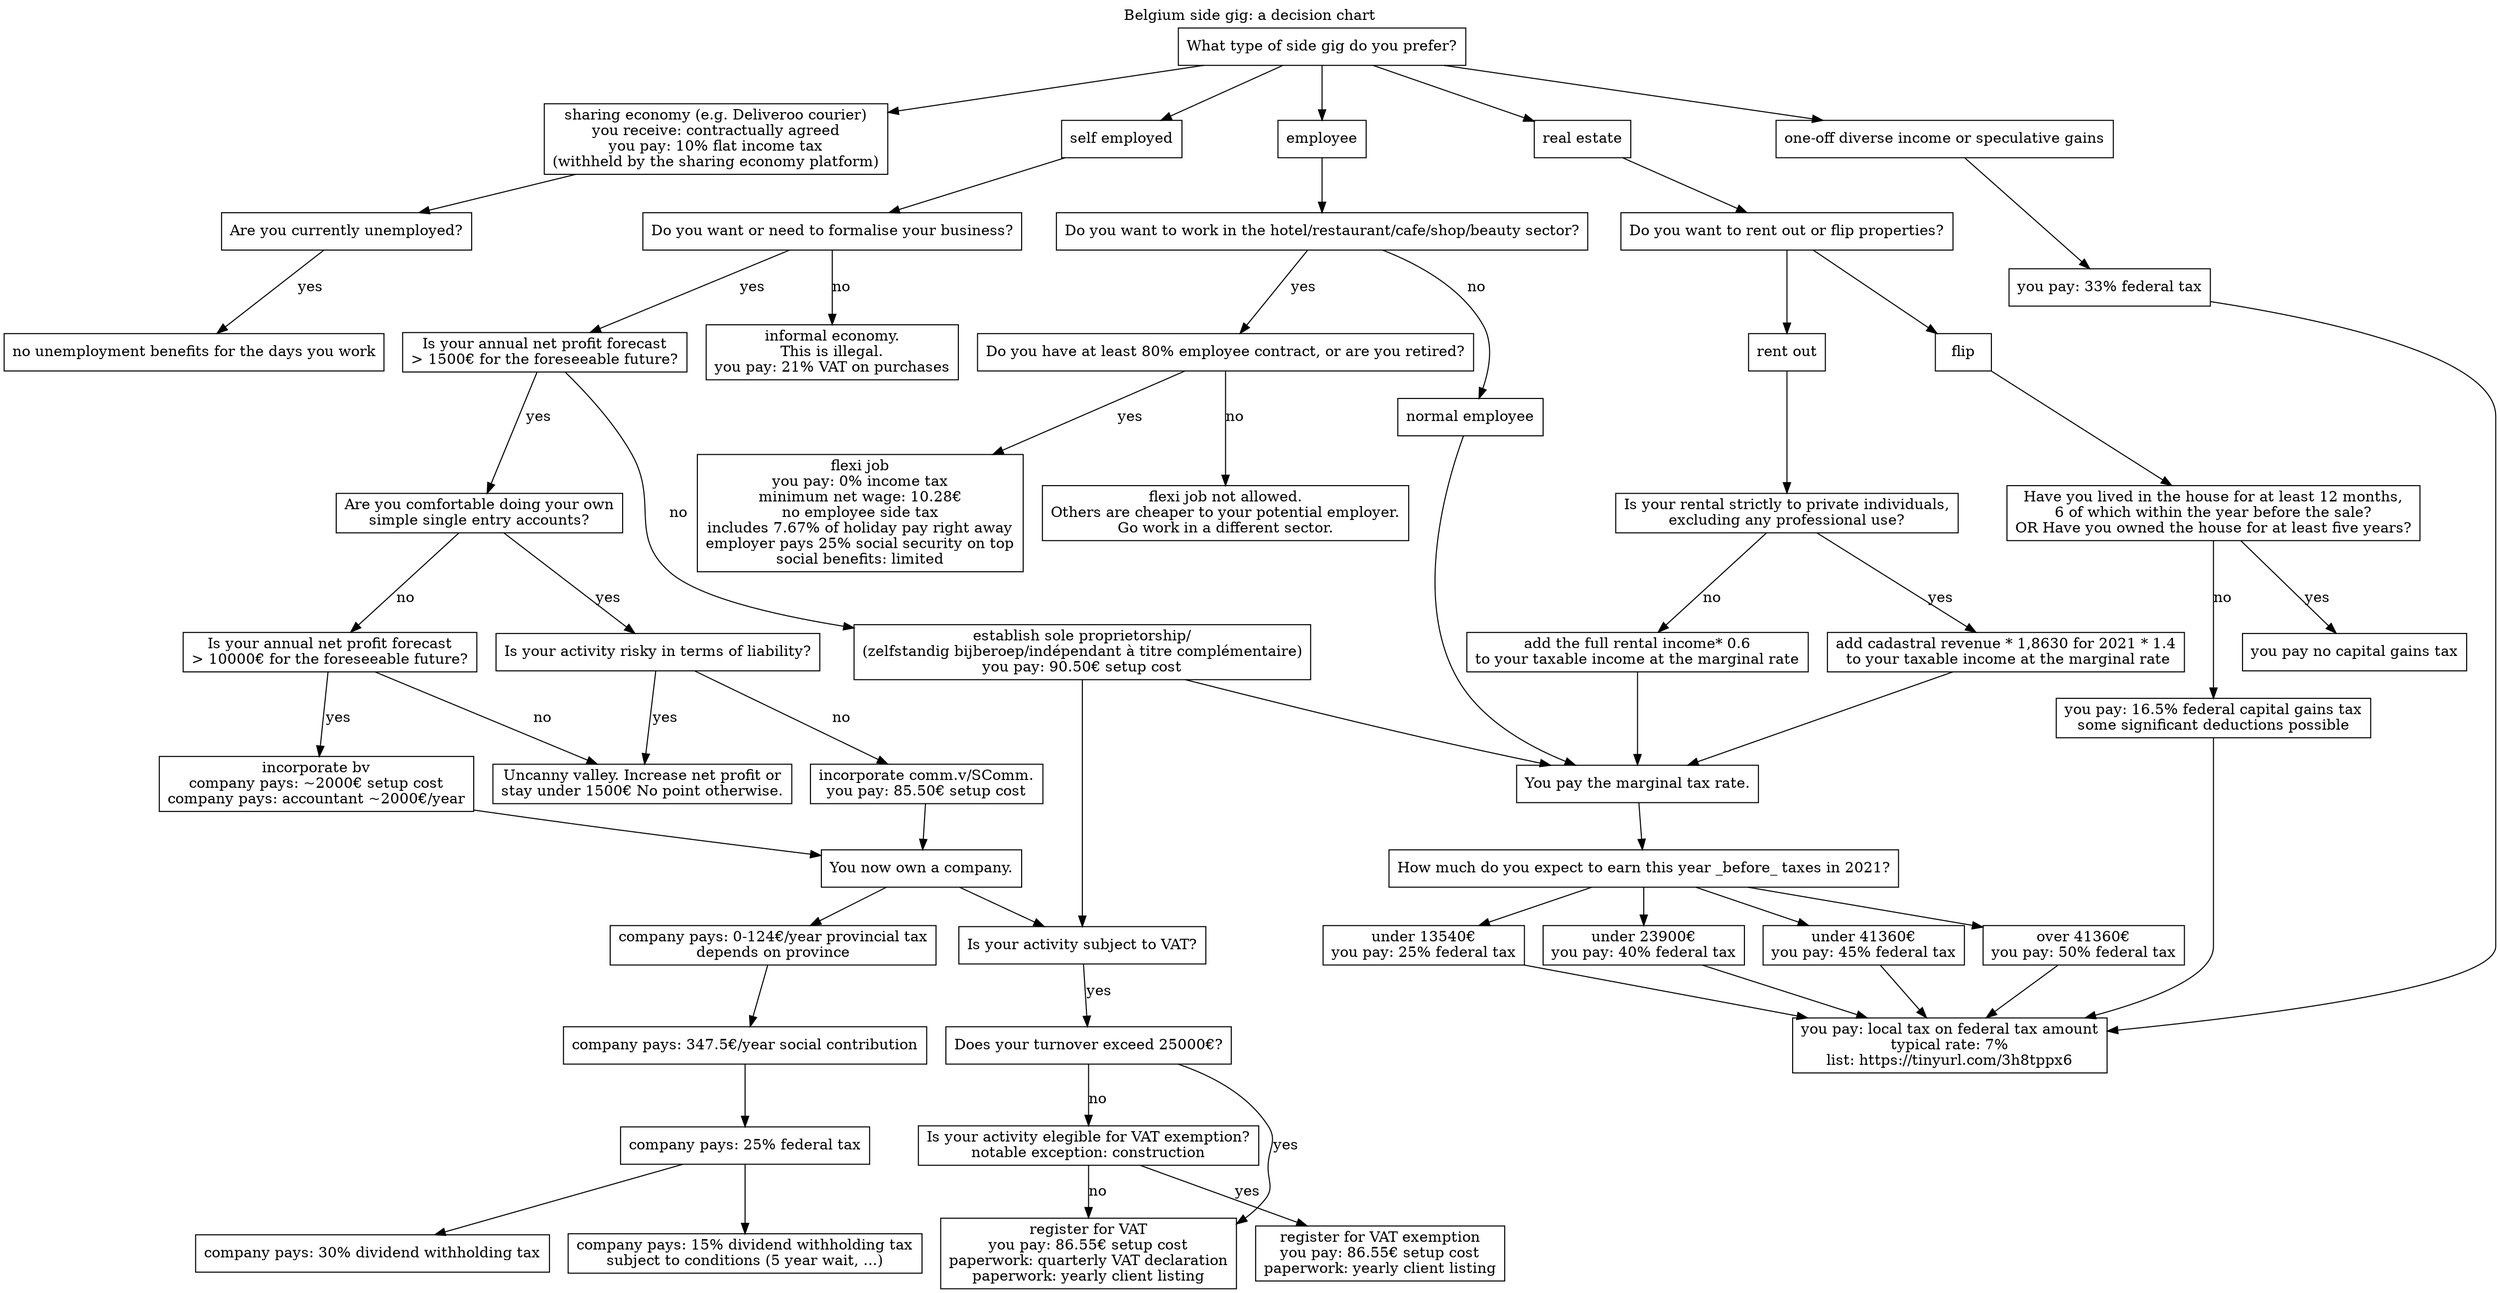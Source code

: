 digraph G {
  labelloc="t";
  label="Belgium side gig: a decision chart";
  
  node [shape=box];
  
  q_status[label="What type of side gig do you prefer?"];


  // Employee   
  q_flexi_job[label="Do you want to work in the hotel/restaurant/cafe/shop/beauty sector?"]
  q_flexi_job_condition[label="Do you have at least 80% employee contract, or are you retired?"]
  flexi_job[label="flexi job\nyou pay: 0% income tax\nminimum net wage: 10.28€\nno employee side tax\nincludes 7.67% of holiday pay right away\nemployer pays 25% social security on top\nsocial benefits: limited"]
  no_flexi_job[label="flexi job not allowed.\nOthers are cheaper to your potential employer.\nGo work in a different sector."]
  normal_employee[label="normal employee"]
  marginal_tax_rate[label="You pay the marginal tax rate."];
  q_marginal_tax_rate[label="How much do you expect to earn this year _before_ taxes in 2021?"]
  marginal_tax_25[label="under 13540€\nyou pay: 25% federal tax"]
  marginal_tax_40[label="under 23900€\nyou pay: 40% federal tax"]
  marginal_tax_45[label="under 41360€\nyou pay: 45% federal tax"]
  marginal_tax_50[label="over 41360€\nyou pay: 50% federal tax"]
  local_tax[label="you pay: local tax on federal tax amount\ntypical rate: 7%\nlist: https://tinyurl.com/3h8tppx6"]

  // Sharing economy
  sharing_economy[label="sharing economy (e.g. Deliveroo courier)\nyou receive: contractually agreed\nyou pay: 10% flat income tax\n(withheld by the sharing economy platform)"]
  q_sharing_economy_unemployed[label="Are you currently unemployed?"]
  sharing_economy_unemployed[label="no unemployment benefits for the days you work"]


  // Speculation
  capital_gains[label="one-off diverse income or speculative gains"];
  capital_gains_tax[label="you pay: 33% federal tax"];

  // Self employed
  self_employed[label="self employed"];

  q_need_formalising[label="Do you want or need to formalise your business?"];
  informal[label="informal economy.\nThis is illegal.\nyou pay: 21% VAT on purchases"];

  q_profit[label="Is your annual net profit forecast\n> 1500€ for the foreseeable future?"];
  q_self_account[label="Are you comfortable doing your own\nsimple single entry accounts?"];

  q_risky_self_account[label="Is your activity risky in terms of liability?"];
  q_profit_10000[label="Is your annual net profit forecast\n> 10000€ for the foreseeable future?"];
  no_point[label="Uncanny valley. Increase net profit or\nstay under 1500€ No point otherwise."];

  incorporate_commv[label="incorporate comm.v/SComm.\nyou pay: 85.50€ setup cost"]
  incorporate_bv[label="incorporate bv\ncompany pays: ~2000€ setup cost\ncompany pays: accountant ~2000€/year"];
  incorporated[label="You now own a company."];

  inc_fed_tax[label="company pays: 25% federal tax"];
  inc_prov_tax[label="company pays: 0-124€/year provincial tax\ndepends on province"];
  inc_soc_contrib[label="company pays: 347.5€/year social contribution"];
  inc_div_tax_15[label="company pays: 15% dividend withholding tax\nsubject to conditions (5 year wait, ...)"];
  inc_div_tax_30[label="company pays: 30% dividend withholding tax"];

  q_vat[label="Is your activity subject to VAT?"];
  q_turnover[label="Does your turnover exceed 25000€?"];
  turnover_over_25000[label="register for VAT\nyou pay: 86.55€ setup cost\npaperwork: quarterly VAT declaration\npaperwork: yearly client listing"];
  q_vat_sector[label="Is your activity elegible for VAT exemption?\nnotable exception: construction"];
  vat_exempt[label="register for VAT exemption\nyou pay: 86.55€ setup cost\npaperwork: yearly client listing"];

  sole_proprietor[label="establish sole proprietorship/\n(zelfstandig bijberoep/indépendant à titre complémentaire)\nyou pay: 90.50€ setup cost"]


  // Real estate
  real_estate[label="real estate"]
  q_rental[label="Do you want to rent out or flip properties?"]
  rent[label="rent out"];
  flip;
  q_flip[label="Have you lived in the house for at least 12 months,\n6 of which within the year before the sale?\nOR Have you owned the house for at least five years?"];
  flip_before_5_years[label="you pay: 16.5% federal capital gains tax\nsome significant deductions possible"];
  flip_after_5_years[label="you pay no capital gains tax"];
  q_rental_residential[label="Is your rental strictly to private individuals,\nexcluding any professional use?"];
  rental_residential[label="add cadastral revenue * 1,8630 for 2021 * 1.4\n to your taxable income at the marginal rate"];
  rental_commercial[label="add the full rental income* 0.6\nto your taxable income at the marginal rate"];

  //Decision tree
  q_status-> employee;
  q_status-> sharing_economy;
  q_status -> self_employed;
  q_status -> real_estate;
  q_status -> capital_gains;

  employee-> q_flexi_job;
  q_flexi_job -> normal_employee[label="no"];
  normal_employee -> marginal_tax_rate;
  marginal_tax_rate -> q_marginal_tax_rate;
  q_marginal_tax_rate -> marginal_tax_25;
  q_marginal_tax_rate -> marginal_tax_40;
  q_marginal_tax_rate -> marginal_tax_45;
  q_marginal_tax_rate -> marginal_tax_50;
  marginal_tax_25 -> local_tax;
  marginal_tax_40 -> local_tax;
  marginal_tax_45 -> local_tax;
  marginal_tax_50 -> local_tax;

  q_flexi_job -> q_flexi_job_condition [label="yes"];
  q_flexi_job_condition -> flexi_job [label="yes"];
  q_flexi_job_condition -> no_flexi_job [label="no"];
  
  sharing_economy -> q_sharing_economy_unemployed;
  q_sharing_economy_unemployed->sharing_economy_unemployed[label="yes"];
  
  real_estate -> q_rental;
  q_rental -> rent;
  q_rental -> flip;
  flip -> q_flip;
  q_flip -> flip_before_5_years[label="no"];
  q_flip -> flip_after_5_years[label="yes"];
  flip_before_5_years -> local_tax;
  rent -> q_rental_residential;
  q_rental_residential -> rental_commercial[label="no"];
  q_rental_residential -> rental_residential[label="yes"];
  rental_residential -> marginal_tax_rate;
  rental_commercial -> marginal_tax_rate;

  capital_gains -> capital_gains_tax;
  capital_gains_tax -> local_tax;

  q_need_formalising -> q_profit [label="yes"];
  q_need_formalising -> informal [label="no"];

  q_profit -> sole_proprietor [label="no"];
  q_profit -> q_self_account [label="yes"];
  q_self_account -> q_profit_10000 [label="no"];
  q_profit_10000 -> incorporate_bv [label="yes"];
  q_profit_10000 -> no_point [label="no"];
  q_self_account -> q_risky_self_account [label="yes"];
  q_risky_self_account -> incorporate_commv [label="no"];
  q_risky_self_account -> no_point [label="yes"];
  incorporate_commv -> incorporated;
  incorporate_bv -> incorporated;
  incorporated -> inc_prov_tax;
  incorporated -> q_vat;
  inc_prov_tax-> inc_soc_contrib;
  inc_soc_contrib-> inc_fed_tax;
  inc_fed_tax-> inc_div_tax_15;
  inc_fed_tax-> inc_div_tax_30;
  

  sole_proprietor -> q_vat;
  sole_proprietor -> marginal_tax_rate;
  q_vat -> q_turnover[label="yes"];
  q_turnover -> q_vat_sector[label="no"];
  q_turnover -> turnover_over_25000[label="yes"];
  q_vat_sector -> turnover_over_25000[label="no"];
  q_vat_sector -> vat_exempt[label="yes"];

  self_employed -> q_need_formalising;
}
